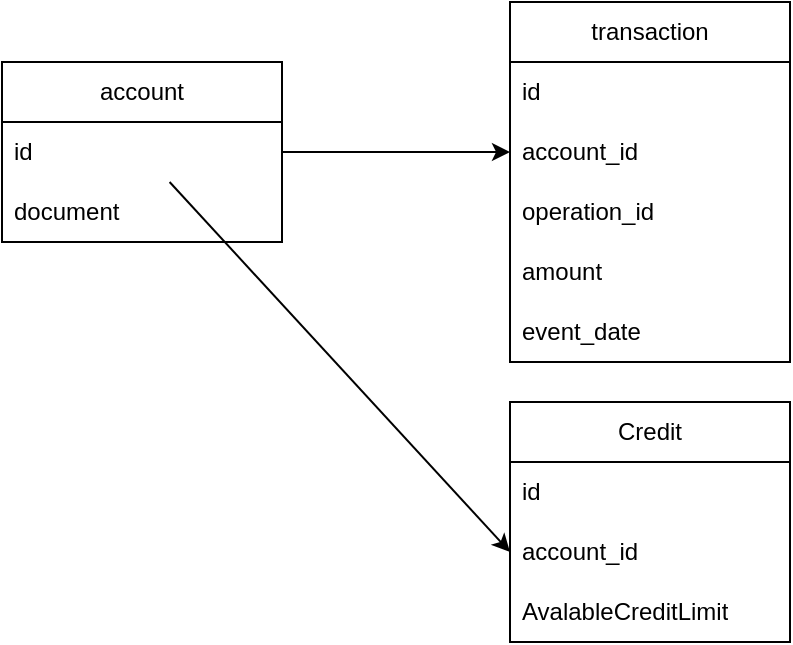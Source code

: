 <mxfile>
    <diagram id="C5RBs43oDa-KdzZeNtuy" name="Page-1">
        <mxGraphModel dx="787" dy="682" grid="1" gridSize="10" guides="1" tooltips="1" connect="1" arrows="1" fold="1" page="1" pageScale="1" pageWidth="827" pageHeight="1169" math="0" shadow="0">
            <root>
                <mxCell id="WIyWlLk6GJQsqaUBKTNV-0"/>
                <mxCell id="WIyWlLk6GJQsqaUBKTNV-1" parent="WIyWlLk6GJQsqaUBKTNV-0"/>
                <mxCell id="XJ2JZ7UjrpZ5dgq6wF4X-0" value="account" style="swimlane;fontStyle=0;childLayout=stackLayout;horizontal=1;startSize=30;horizontalStack=0;resizeParent=1;resizeParentMax=0;resizeLast=0;collapsible=1;marginBottom=0;whiteSpace=wrap;html=1;" parent="WIyWlLk6GJQsqaUBKTNV-1" vertex="1">
                    <mxGeometry x="160" y="200" width="140" height="90" as="geometry"/>
                </mxCell>
                <mxCell id="XJ2JZ7UjrpZ5dgq6wF4X-1" value="id" style="text;strokeColor=none;fillColor=none;align=left;verticalAlign=middle;spacingLeft=4;spacingRight=4;overflow=hidden;points=[[0,0.5],[1,0.5]];portConstraint=eastwest;rotatable=0;whiteSpace=wrap;html=1;" parent="XJ2JZ7UjrpZ5dgq6wF4X-0" vertex="1">
                    <mxGeometry y="30" width="140" height="30" as="geometry"/>
                </mxCell>
                <mxCell id="XJ2JZ7UjrpZ5dgq6wF4X-2" value="document" style="text;strokeColor=none;fillColor=none;align=left;verticalAlign=middle;spacingLeft=4;spacingRight=4;overflow=hidden;points=[[0,0.5],[1,0.5]];portConstraint=eastwest;rotatable=0;whiteSpace=wrap;html=1;" parent="XJ2JZ7UjrpZ5dgq6wF4X-0" vertex="1">
                    <mxGeometry y="60" width="140" height="30" as="geometry"/>
                </mxCell>
                <mxCell id="XJ2JZ7UjrpZ5dgq6wF4X-9" value="transaction" style="swimlane;fontStyle=0;childLayout=stackLayout;horizontal=1;startSize=30;horizontalStack=0;resizeParent=1;resizeParentMax=0;resizeLast=0;collapsible=1;marginBottom=0;whiteSpace=wrap;html=1;" parent="WIyWlLk6GJQsqaUBKTNV-1" vertex="1">
                    <mxGeometry x="414" y="170" width="140" height="180" as="geometry"/>
                </mxCell>
                <mxCell id="XJ2JZ7UjrpZ5dgq6wF4X-10" value="id" style="text;strokeColor=none;fillColor=none;align=left;verticalAlign=middle;spacingLeft=4;spacingRight=4;overflow=hidden;points=[[0,0.5],[1,0.5]];portConstraint=eastwest;rotatable=0;whiteSpace=wrap;html=1;" parent="XJ2JZ7UjrpZ5dgq6wF4X-9" vertex="1">
                    <mxGeometry y="30" width="140" height="30" as="geometry"/>
                </mxCell>
                <mxCell id="XJ2JZ7UjrpZ5dgq6wF4X-11" value="account_id" style="text;strokeColor=none;fillColor=none;align=left;verticalAlign=middle;spacingLeft=4;spacingRight=4;overflow=hidden;points=[[0,0.5],[1,0.5]];portConstraint=eastwest;rotatable=0;whiteSpace=wrap;html=1;" parent="XJ2JZ7UjrpZ5dgq6wF4X-9" vertex="1">
                    <mxGeometry y="60" width="140" height="30" as="geometry"/>
                </mxCell>
                <mxCell id="XJ2JZ7UjrpZ5dgq6wF4X-12" value="operation_id" style="text;strokeColor=none;fillColor=none;align=left;verticalAlign=middle;spacingLeft=4;spacingRight=4;overflow=hidden;points=[[0,0.5],[1,0.5]];portConstraint=eastwest;rotatable=0;whiteSpace=wrap;html=1;" parent="XJ2JZ7UjrpZ5dgq6wF4X-9" vertex="1">
                    <mxGeometry y="90" width="140" height="30" as="geometry"/>
                </mxCell>
                <mxCell id="XJ2JZ7UjrpZ5dgq6wF4X-14" value="amount" style="text;strokeColor=none;fillColor=none;align=left;verticalAlign=middle;spacingLeft=4;spacingRight=4;overflow=hidden;points=[[0,0.5],[1,0.5]];portConstraint=eastwest;rotatable=0;whiteSpace=wrap;html=1;" parent="XJ2JZ7UjrpZ5dgq6wF4X-9" vertex="1">
                    <mxGeometry y="120" width="140" height="30" as="geometry"/>
                </mxCell>
                <mxCell id="XJ2JZ7UjrpZ5dgq6wF4X-15" value="event_date" style="text;strokeColor=none;fillColor=none;align=left;verticalAlign=middle;spacingLeft=4;spacingRight=4;overflow=hidden;points=[[0,0.5],[1,0.5]];portConstraint=eastwest;rotatable=0;whiteSpace=wrap;html=1;" parent="XJ2JZ7UjrpZ5dgq6wF4X-9" vertex="1">
                    <mxGeometry y="150" width="140" height="30" as="geometry"/>
                </mxCell>
                <mxCell id="2" style="edgeStyle=none;html=1;entryX=0;entryY=0.5;entryDx=0;entryDy=0;" parent="WIyWlLk6GJQsqaUBKTNV-1" source="XJ2JZ7UjrpZ5dgq6wF4X-1" target="XJ2JZ7UjrpZ5dgq6wF4X-11" edge="1">
                    <mxGeometry relative="1" as="geometry"/>
                </mxCell>
                <mxCell id="3" value="Credit" style="swimlane;fontStyle=0;childLayout=stackLayout;horizontal=1;startSize=30;horizontalStack=0;resizeParent=1;resizeParentMax=0;resizeLast=0;collapsible=1;marginBottom=0;whiteSpace=wrap;html=1;" vertex="1" parent="WIyWlLk6GJQsqaUBKTNV-1">
                    <mxGeometry x="414" y="370" width="140" height="120" as="geometry"/>
                </mxCell>
                <mxCell id="4" value="id" style="text;strokeColor=none;fillColor=none;align=left;verticalAlign=middle;spacingLeft=4;spacingRight=4;overflow=hidden;points=[[0,0.5],[1,0.5]];portConstraint=eastwest;rotatable=0;whiteSpace=wrap;html=1;" vertex="1" parent="3">
                    <mxGeometry y="30" width="140" height="30" as="geometry"/>
                </mxCell>
                <mxCell id="5" value="account_id" style="text;strokeColor=none;fillColor=none;align=left;verticalAlign=middle;spacingLeft=4;spacingRight=4;overflow=hidden;points=[[0,0.5],[1,0.5]];portConstraint=eastwest;rotatable=0;whiteSpace=wrap;html=1;" vertex="1" parent="3">
                    <mxGeometry y="60" width="140" height="30" as="geometry"/>
                </mxCell>
                <mxCell id="7" value="AvalableCreditLimit" style="text;strokeColor=none;fillColor=none;align=left;verticalAlign=middle;spacingLeft=4;spacingRight=4;overflow=hidden;points=[[0,0.5],[1,0.5]];portConstraint=eastwest;rotatable=0;whiteSpace=wrap;html=1;" vertex="1" parent="3">
                    <mxGeometry y="90" width="140" height="30" as="geometry"/>
                </mxCell>
                <mxCell id="9" style="edgeStyle=none;html=1;entryX=0;entryY=0.5;entryDx=0;entryDy=0;" edge="1" parent="WIyWlLk6GJQsqaUBKTNV-1" source="XJ2JZ7UjrpZ5dgq6wF4X-1" target="5">
                    <mxGeometry relative="1" as="geometry"/>
                </mxCell>
            </root>
        </mxGraphModel>
    </diagram>
</mxfile>